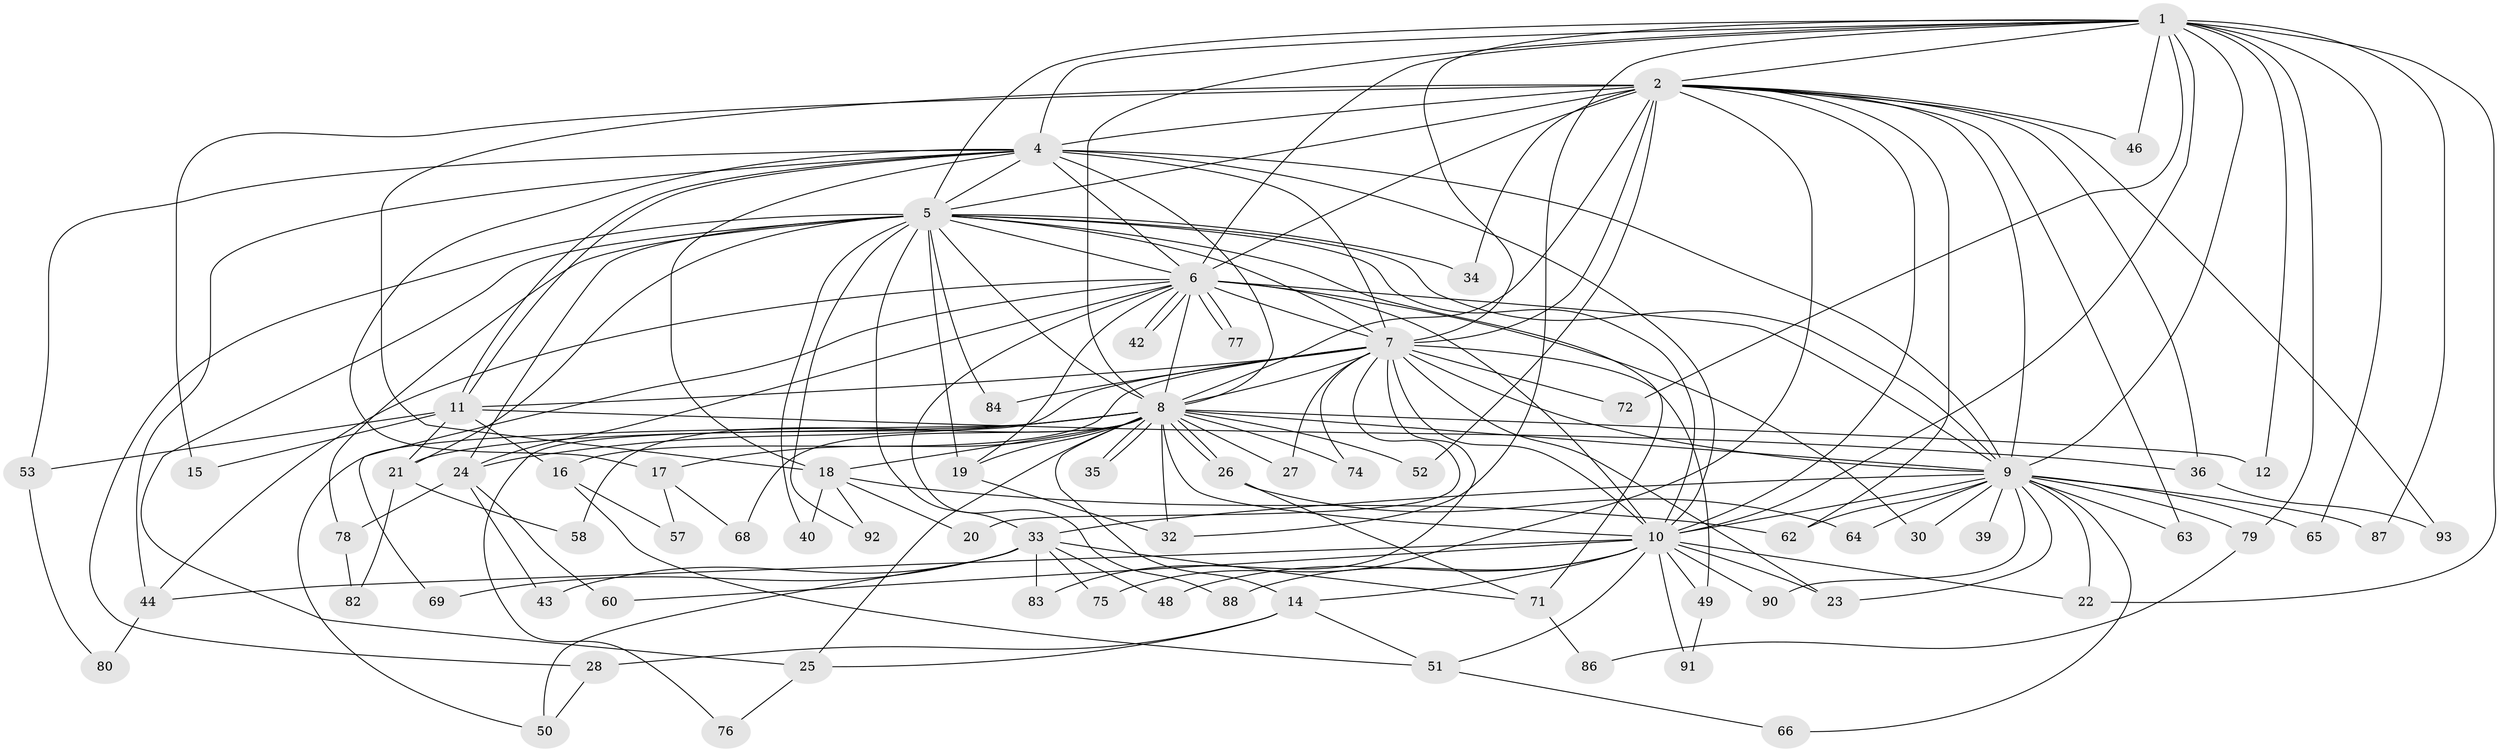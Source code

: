 // Generated by graph-tools (version 1.1) at 2025/51/02/27/25 19:51:41]
// undirected, 73 vertices, 177 edges
graph export_dot {
graph [start="1"]
  node [color=gray90,style=filled];
  1 [super="+47"];
  2 [super="+3"];
  4 [super="+38"];
  5 [super="+31"];
  6 [super="+61"];
  7 [super="+13"];
  8 [super="+41"];
  9 [super="+29"];
  10 [super="+37"];
  11 [super="+89"];
  12;
  14 [super="+56"];
  15;
  16;
  17;
  18;
  19;
  20;
  21 [super="+45"];
  22;
  23 [super="+70"];
  24;
  25 [super="+55"];
  26;
  27;
  28;
  30;
  32 [super="+94"];
  33 [super="+67"];
  34;
  35;
  36;
  39;
  40;
  42;
  43;
  44 [super="+54"];
  46;
  48;
  49;
  50;
  51 [super="+59"];
  52;
  53;
  57;
  58;
  60;
  62 [super="+81"];
  63;
  64;
  65 [super="+85"];
  66;
  68;
  69;
  71 [super="+73"];
  72;
  74;
  75;
  76;
  77;
  78;
  79;
  80;
  82;
  83;
  84;
  86;
  87;
  88;
  90;
  91;
  92;
  93;
  1 -- 2 [weight=2];
  1 -- 4;
  1 -- 5;
  1 -- 6;
  1 -- 7;
  1 -- 8;
  1 -- 9;
  1 -- 10;
  1 -- 12;
  1 -- 46;
  1 -- 65 [weight=2];
  1 -- 72;
  1 -- 79;
  1 -- 22;
  1 -- 87;
  1 -- 32;
  2 -- 4 [weight=2];
  2 -- 5 [weight=2];
  2 -- 6 [weight=2];
  2 -- 7 [weight=2];
  2 -- 8 [weight=2];
  2 -- 9 [weight=2];
  2 -- 10 [weight=3];
  2 -- 15;
  2 -- 46;
  2 -- 52;
  2 -- 62;
  2 -- 75;
  2 -- 93;
  2 -- 34;
  2 -- 36;
  2 -- 18;
  2 -- 63;
  4 -- 5;
  4 -- 6;
  4 -- 7;
  4 -- 8;
  4 -- 9;
  4 -- 10;
  4 -- 11;
  4 -- 11;
  4 -- 17;
  4 -- 53;
  4 -- 18;
  4 -- 44;
  5 -- 6;
  5 -- 7;
  5 -- 8;
  5 -- 9;
  5 -- 10;
  5 -- 19;
  5 -- 24;
  5 -- 25;
  5 -- 28;
  5 -- 33;
  5 -- 34;
  5 -- 71;
  5 -- 78;
  5 -- 84;
  5 -- 92;
  5 -- 40;
  5 -- 21 [weight=2];
  6 -- 7;
  6 -- 8;
  6 -- 9 [weight=2];
  6 -- 10;
  6 -- 19;
  6 -- 30;
  6 -- 42;
  6 -- 42;
  6 -- 44;
  6 -- 69;
  6 -- 77;
  6 -- 77;
  6 -- 24;
  6 -- 88;
  7 -- 8;
  7 -- 9;
  7 -- 10;
  7 -- 16;
  7 -- 20;
  7 -- 23;
  7 -- 27;
  7 -- 49;
  7 -- 72;
  7 -- 74;
  7 -- 76;
  7 -- 83;
  7 -- 84;
  7 -- 11;
  8 -- 9;
  8 -- 10;
  8 -- 12;
  8 -- 14;
  8 -- 17;
  8 -- 18;
  8 -- 21;
  8 -- 24;
  8 -- 25;
  8 -- 26;
  8 -- 26;
  8 -- 27;
  8 -- 32;
  8 -- 35;
  8 -- 35;
  8 -- 50;
  8 -- 52;
  8 -- 58;
  8 -- 74;
  8 -- 19;
  8 -- 68;
  9 -- 10;
  9 -- 22;
  9 -- 30;
  9 -- 33;
  9 -- 39 [weight=2];
  9 -- 62;
  9 -- 63;
  9 -- 64;
  9 -- 65;
  9 -- 66;
  9 -- 79;
  9 -- 87;
  9 -- 90;
  9 -- 23;
  10 -- 14;
  10 -- 22;
  10 -- 23;
  10 -- 48;
  10 -- 49;
  10 -- 51;
  10 -- 60;
  10 -- 88;
  10 -- 90;
  10 -- 91;
  10 -- 44;
  11 -- 15;
  11 -- 16;
  11 -- 21;
  11 -- 36;
  11 -- 53 [weight=2];
  14 -- 28;
  14 -- 51;
  14 -- 25;
  16 -- 51;
  16 -- 57;
  17 -- 57;
  17 -- 68;
  18 -- 20;
  18 -- 40;
  18 -- 92;
  18 -- 62;
  19 -- 32;
  21 -- 58;
  21 -- 82;
  24 -- 43;
  24 -- 60;
  24 -- 78;
  25 -- 76;
  26 -- 64;
  26 -- 71;
  28 -- 50;
  33 -- 43;
  33 -- 48;
  33 -- 69;
  33 -- 71;
  33 -- 75;
  33 -- 50;
  33 -- 83;
  36 -- 93;
  44 -- 80;
  49 -- 91;
  51 -- 66;
  53 -- 80;
  71 -- 86;
  78 -- 82;
  79 -- 86;
}
